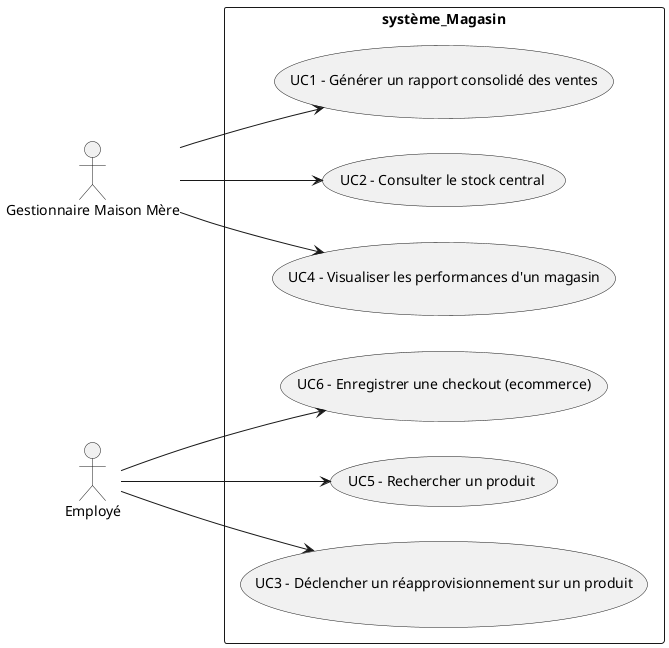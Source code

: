 @startuml
left to right direction
actor "Gestionnaire Maison Mère" as gestionnaire 
actor "Employé" as user
rectangle système_Magasin {
  usecase "UC1 - Générer un rapport consolidé des ventes" as UC1
  usecase "UC2 - Consulter le stock central" as UC2
  usecase "UC3 - Déclencher un réapprovisionnement sur un produit" as UC3
  usecase "UC4 - Visualiser les performances d'un magasin" as UC4
  usecase "UC5 - Rechercher un produit" as UC5
  usecase "UC6 - Enregistrer une checkout (ecommerce)" as UC6
}
gestionnaire --> UC1
gestionnaire --> UC2
user --> UC3
gestionnaire --> UC4
user --> UC5
user --> UC6
@enduml